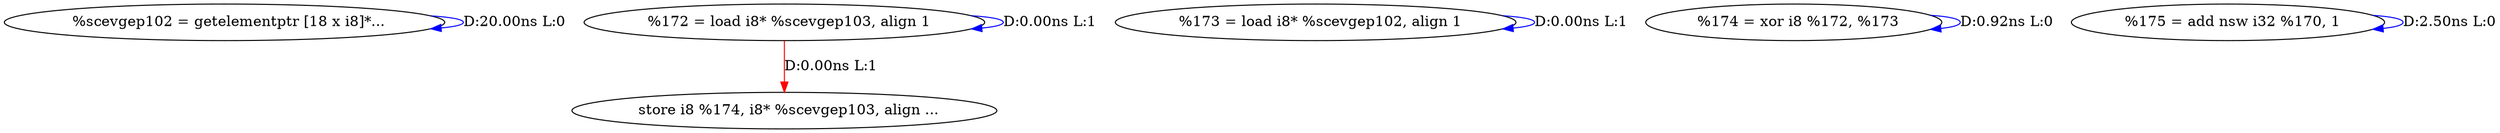 digraph {
Node0x36d1780[label="  %scevgep102 = getelementptr [18 x i8]*..."];
Node0x36d1780 -> Node0x36d1780[label="D:20.00ns L:0",color=blue];
Node0x36d1860[label="  %172 = load i8* %scevgep103, align 1"];
Node0x36d1860 -> Node0x36d1860[label="D:0.00ns L:1",color=blue];
Node0x36d1ba0[label="  store i8 %174, i8* %scevgep103, align ..."];
Node0x36d1860 -> Node0x36d1ba0[label="D:0.00ns L:1",color=red];
Node0x36d1940[label="  %173 = load i8* %scevgep102, align 1"];
Node0x36d1940 -> Node0x36d1940[label="D:0.00ns L:1",color=blue];
Node0x36d1a80[label="  %174 = xor i8 %172, %173"];
Node0x36d1a80 -> Node0x36d1a80[label="D:0.92ns L:0",color=blue];
Node0x36d1c80[label="  %175 = add nsw i32 %170, 1"];
Node0x36d1c80 -> Node0x36d1c80[label="D:2.50ns L:0",color=blue];
}
